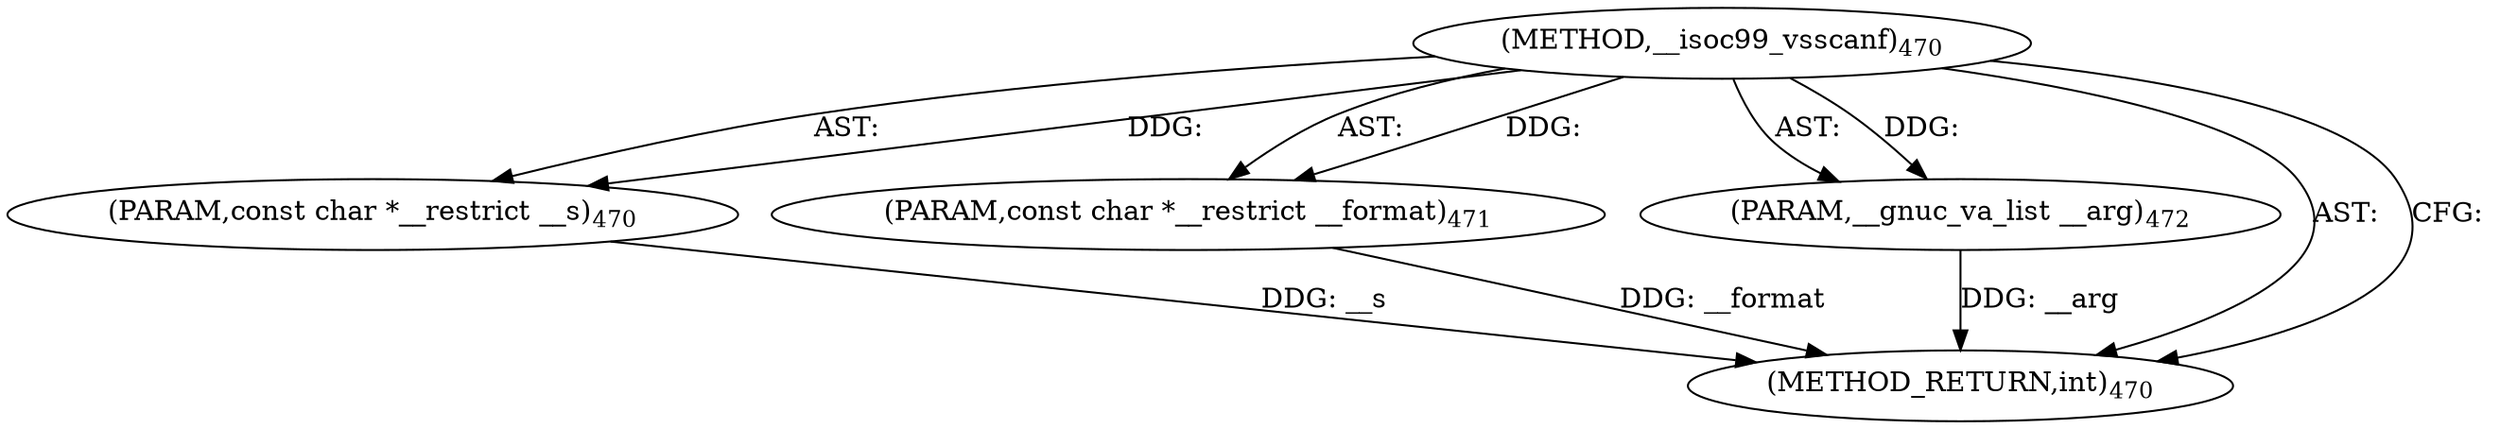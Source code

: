 digraph "__isoc99_vsscanf" {  
"2592" [label = <(METHOD,__isoc99_vsscanf)<SUB>470</SUB>> ]
"2593" [label = <(PARAM,const char *__restrict __s)<SUB>470</SUB>> ]
"2594" [label = <(PARAM,const char *__restrict __format)<SUB>471</SUB>> ]
"2595" [label = <(PARAM,__gnuc_va_list __arg)<SUB>472</SUB>> ]
"2596" [label = <(METHOD_RETURN,int)<SUB>470</SUB>> ]
  "2592" -> "2593"  [ label = "AST: "] 
  "2592" -> "2594"  [ label = "AST: "] 
  "2592" -> "2595"  [ label = "AST: "] 
  "2592" -> "2596"  [ label = "AST: "] 
  "2592" -> "2596"  [ label = "CFG: "] 
  "2593" -> "2596"  [ label = "DDG: __s"] 
  "2594" -> "2596"  [ label = "DDG: __format"] 
  "2595" -> "2596"  [ label = "DDG: __arg"] 
  "2592" -> "2593"  [ label = "DDG: "] 
  "2592" -> "2594"  [ label = "DDG: "] 
  "2592" -> "2595"  [ label = "DDG: "] 
}

